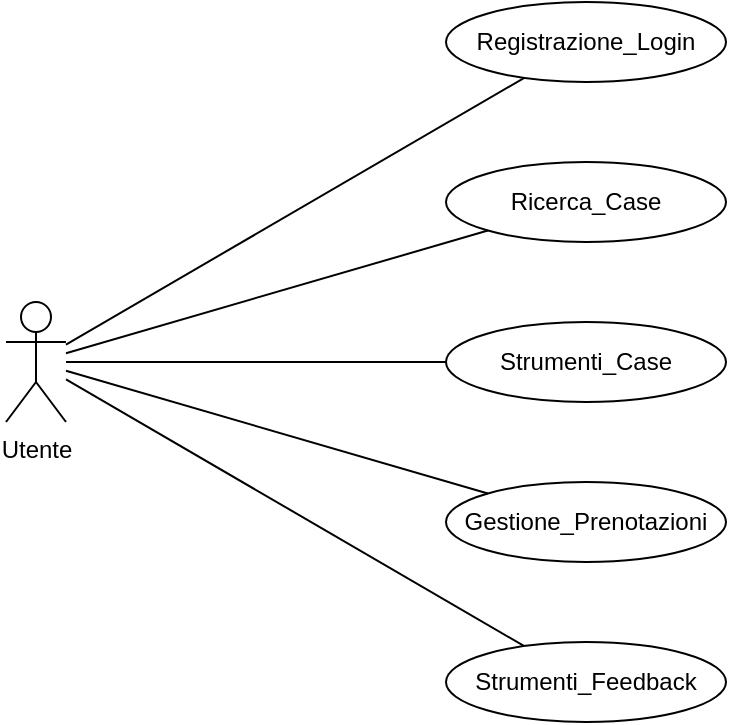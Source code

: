 <mxfile version="24.2.5" type="device">
  <diagram id="R2lEEEUBdFMjLlhIrx00" name="Page-1">
    <mxGraphModel dx="1122" dy="678" grid="1" gridSize="10" guides="1" tooltips="1" connect="1" arrows="1" fold="1" page="1" pageScale="1" pageWidth="1169" pageHeight="827" math="0" shadow="0" extFonts="Permanent Marker^https://fonts.googleapis.com/css?family=Permanent+Marker">
      <root>
        <mxCell id="0" />
        <mxCell id="1" parent="0" />
        <mxCell id="1T2bqdTXxD9RY-aOahLc-1" value="Utente" style="shape=umlActor;verticalLabelPosition=bottom;verticalAlign=top;html=1;" vertex="1" parent="1">
          <mxGeometry x="300" y="350" width="30" height="60" as="geometry" />
        </mxCell>
        <mxCell id="1T2bqdTXxD9RY-aOahLc-2" value="Registrazione_Login" style="ellipse;whiteSpace=wrap;html=1;" vertex="1" parent="1">
          <mxGeometry x="520" y="200" width="140" height="40" as="geometry" />
        </mxCell>
        <mxCell id="1T2bqdTXxD9RY-aOahLc-3" value="Strumenti_Case" style="ellipse;whiteSpace=wrap;html=1;" vertex="1" parent="1">
          <mxGeometry x="520" y="360" width="140" height="40" as="geometry" />
        </mxCell>
        <mxCell id="1T2bqdTXxD9RY-aOahLc-4" value="Strumenti_Feedback" style="ellipse;whiteSpace=wrap;html=1;" vertex="1" parent="1">
          <mxGeometry x="520" y="520" width="140" height="40" as="geometry" />
        </mxCell>
        <mxCell id="1T2bqdTXxD9RY-aOahLc-5" value="Gestione_Prenotazioni" style="ellipse;whiteSpace=wrap;html=1;" vertex="1" parent="1">
          <mxGeometry x="520" y="440" width="140" height="40" as="geometry" />
        </mxCell>
        <mxCell id="1T2bqdTXxD9RY-aOahLc-6" value="" style="endArrow=none;html=1;rounded=0;" edge="1" parent="1" source="1T2bqdTXxD9RY-aOahLc-1" target="1T2bqdTXxD9RY-aOahLc-5">
          <mxGeometry width="50" height="50" relative="1" as="geometry">
            <mxPoint x="460" y="400" as="sourcePoint" />
            <mxPoint x="510" y="350" as="targetPoint" />
          </mxGeometry>
        </mxCell>
        <mxCell id="1T2bqdTXxD9RY-aOahLc-7" value="" style="endArrow=none;html=1;rounded=0;" edge="1" parent="1" source="1T2bqdTXxD9RY-aOahLc-1" target="1T2bqdTXxD9RY-aOahLc-2">
          <mxGeometry width="50" height="50" relative="1" as="geometry">
            <mxPoint x="470" y="410" as="sourcePoint" />
            <mxPoint x="520" y="360" as="targetPoint" />
          </mxGeometry>
        </mxCell>
        <mxCell id="1T2bqdTXxD9RY-aOahLc-8" value="" style="endArrow=none;html=1;rounded=0;" edge="1" parent="1" source="1T2bqdTXxD9RY-aOahLc-1" target="1T2bqdTXxD9RY-aOahLc-3">
          <mxGeometry width="50" height="50" relative="1" as="geometry">
            <mxPoint x="470" y="410" as="sourcePoint" />
            <mxPoint x="520" y="360" as="targetPoint" />
          </mxGeometry>
        </mxCell>
        <mxCell id="1T2bqdTXxD9RY-aOahLc-11" value="Ricerca_Case" style="ellipse;whiteSpace=wrap;html=1;" vertex="1" parent="1">
          <mxGeometry x="520" y="280" width="140" height="40" as="geometry" />
        </mxCell>
        <mxCell id="1T2bqdTXxD9RY-aOahLc-12" value="" style="endArrow=none;html=1;rounded=0;" edge="1" parent="1" source="1T2bqdTXxD9RY-aOahLc-1" target="1T2bqdTXxD9RY-aOahLc-11">
          <mxGeometry width="50" height="50" relative="1" as="geometry">
            <mxPoint x="460" y="400" as="sourcePoint" />
            <mxPoint x="510" y="350" as="targetPoint" />
          </mxGeometry>
        </mxCell>
        <mxCell id="1T2bqdTXxD9RY-aOahLc-13" value="" style="endArrow=none;html=1;rounded=0;" edge="1" parent="1" source="1T2bqdTXxD9RY-aOahLc-1" target="1T2bqdTXxD9RY-aOahLc-4">
          <mxGeometry width="50" height="50" relative="1" as="geometry">
            <mxPoint x="460" y="400" as="sourcePoint" />
            <mxPoint x="510" y="350" as="targetPoint" />
          </mxGeometry>
        </mxCell>
      </root>
    </mxGraphModel>
  </diagram>
</mxfile>
